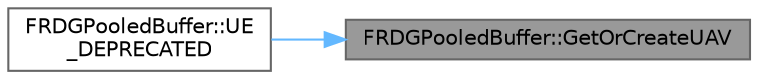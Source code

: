 digraph "FRDGPooledBuffer::GetOrCreateUAV"
{
 // INTERACTIVE_SVG=YES
 // LATEX_PDF_SIZE
  bgcolor="transparent";
  edge [fontname=Helvetica,fontsize=10,labelfontname=Helvetica,labelfontsize=10];
  node [fontname=Helvetica,fontsize=10,shape=box,height=0.2,width=0.4];
  rankdir="RL";
  Node1 [id="Node000001",label="FRDGPooledBuffer::GetOrCreateUAV",height=0.2,width=0.4,color="gray40", fillcolor="grey60", style="filled", fontcolor="black",tooltip="Finds a UAV matching the descriptor in the cache or creates a new one and updates the cache."];
  Node1 -> Node2 [id="edge1_Node000001_Node000002",dir="back",color="steelblue1",style="solid",tooltip=" "];
  Node2 [id="Node000002",label="FRDGPooledBuffer::UE\l_DEPRECATED",height=0.2,width=0.4,color="grey40", fillcolor="white", style="filled",URL="$d3/dea/classFRDGPooledBuffer.html#a4aacf3e0265e9980f12a3567b926b5c7",tooltip=" "];
}
